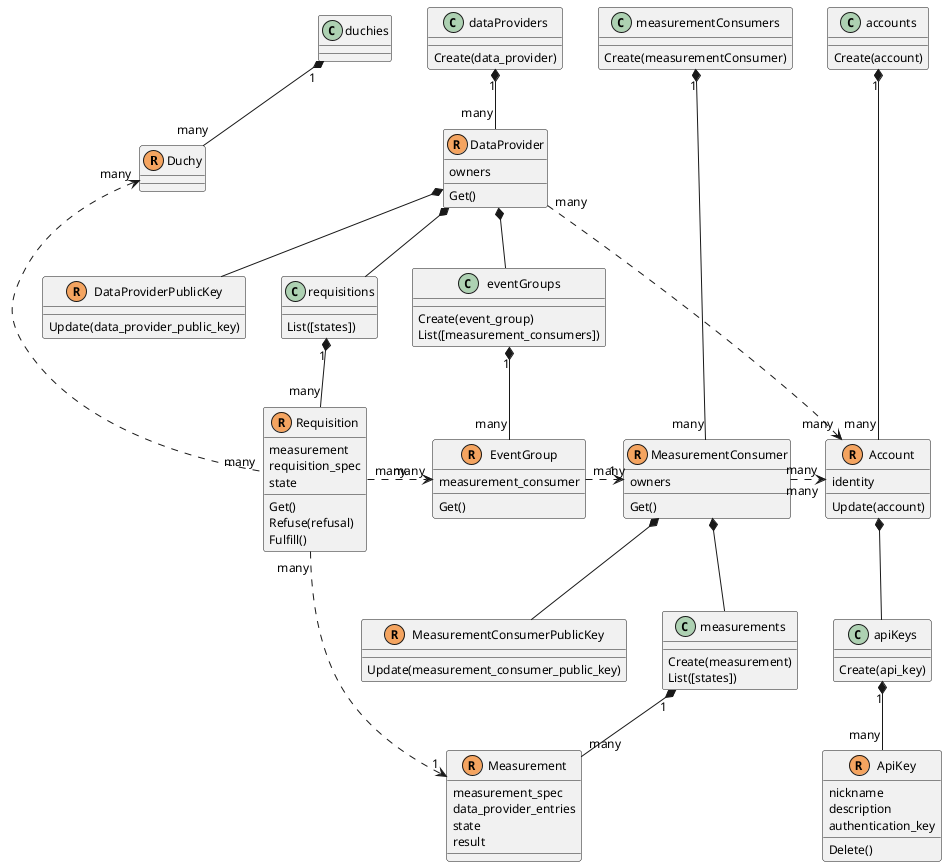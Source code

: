 @startuml

!unquoted procedure resource($type)
  class $type << (R, SandyBrown) >>
!endprocedure
!unquoted procedure collection($name, $type)
  $name "1" *-- "many" $type
  object $name
!endprocedure

skinparam default {
  fontName "Roboto Mono"
  fontSize 12
}

resource(Duchy) {
}
resource(DataProvider) {
  owners
  Get()
}
resource(DataProviderPublicKey) {
  Update(data_provider_public_key)
}
resource(MeasurementConsumer) {
  owners
  Get()
}
resource(MeasurementConsumerPublicKey) {
  Update(measurement_consumer_public_key)
}
resource(Measurement) {
  measurement_spec
  data_provider_entries
  state
  result
}
resource(Account) {
  identity
  Update(account)
}

together {
  collection(duchies, Duchy) {
  }
  collection(measurementConsumers, MeasurementConsumer) {
    Create(measurementConsumer)
  }
  collection(dataProviders, DataProvider) {
    Create(data_provider)
  }
  collection(accounts, Account) {
    Create(account)
  }
}

collection(requisitions, Requisition) {
  List([states])
}
collection(eventGroups, EventGroup) {
  Create(event_group)
  List([measurement_consumers])
}
collection(measurements, Measurement) {
  Create(measurement)
  List([states])
}
collection(apiKeys, ApiKey) {
  Create(api_key)
}

resource(Requisition) {
  measurement
  requisition_spec
  state
  Get()
  Refuse(refusal)
  Fulfill()
}
resource(EventGroup) {
  measurement_consumer
  Get()
}
resource(ApiKey) {
  nickname
  description
  authentication_key
  Delete()
}

DataProvider *-- eventGroups
DataProvider *-- requisitions
DataProvider *-- DataProviderPublicKey
EventGroup "many" .> "1" MeasurementConsumer

Requisition "many" .> "many" EventGroup
Requisition "many" .> "1" Measurement
Duchy "many" <. "many" Requisition

MeasurementConsumer *-- measurements
MeasurementConsumer *-- MeasurementConsumerPublicKey

Account *-- apiKeys
MeasurementConsumer "many" .> " many" Account
DataProvider "many" .> "many" Account

@enduml